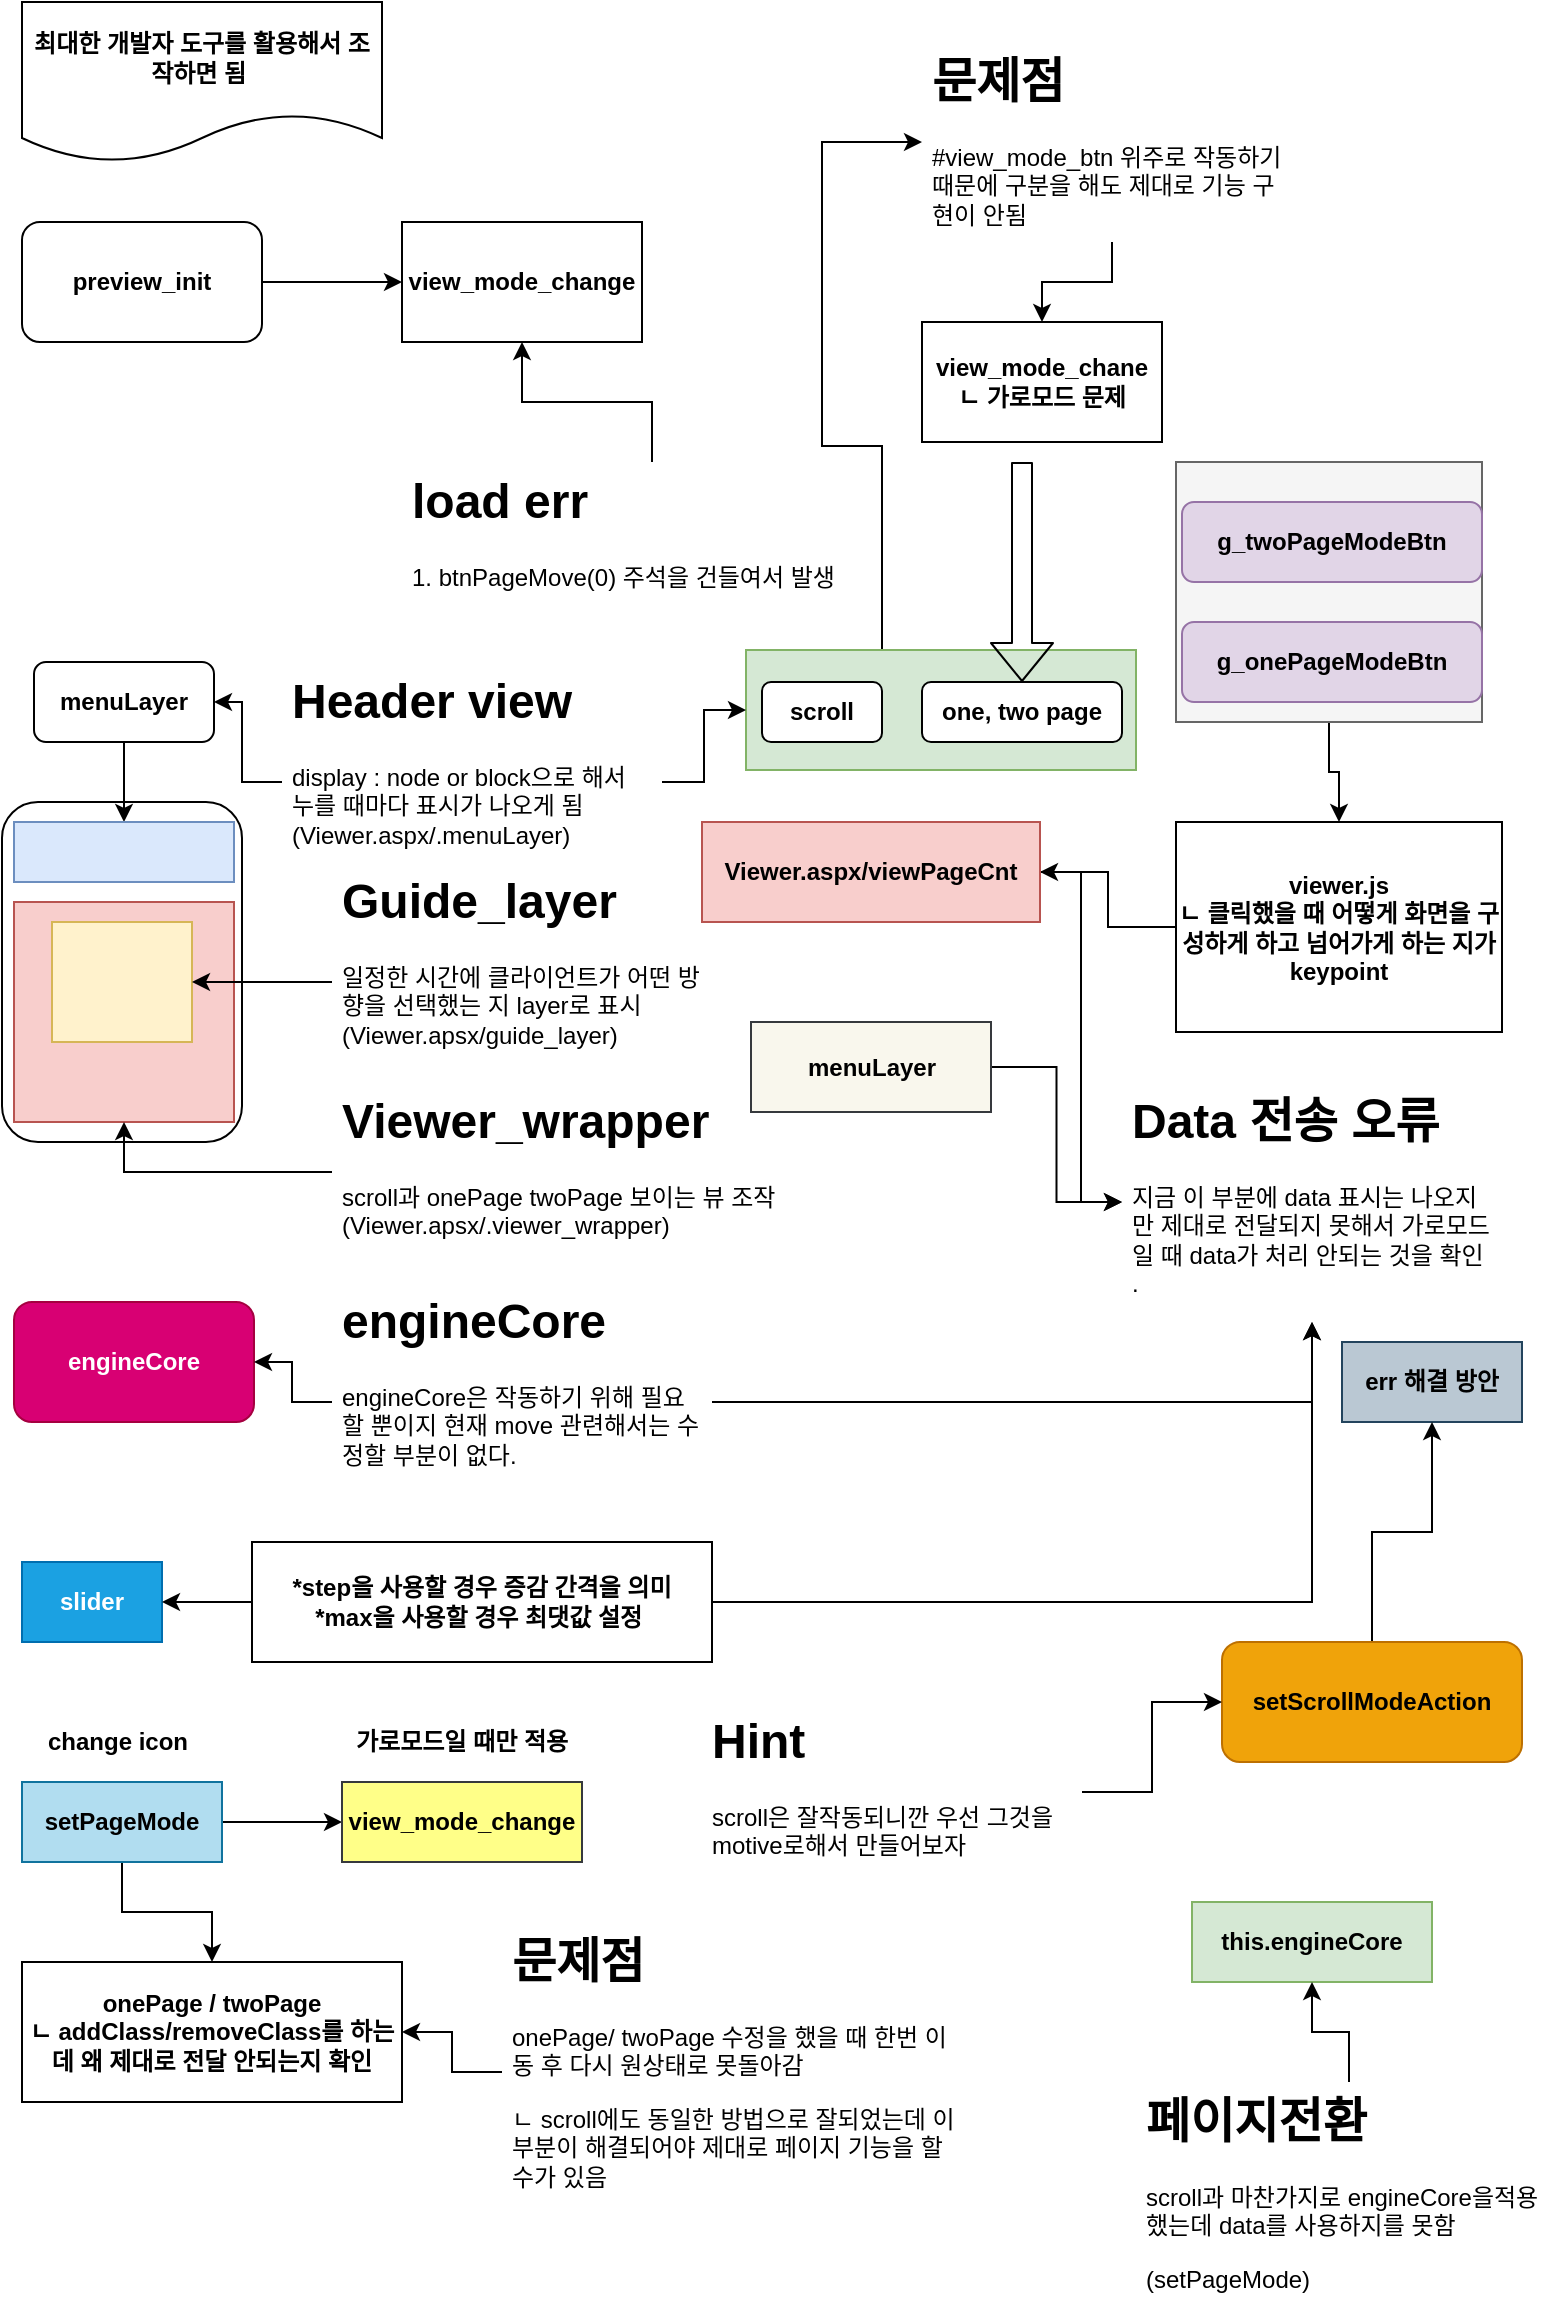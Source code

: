 <mxfile version="14.7.6" type="github">
  <diagram id="AyV75isDo_8azT4k6Xjb" name="Page-1">
    <mxGraphModel dx="1038" dy="547" grid="1" gridSize="10" guides="1" tooltips="1" connect="1" arrows="1" fold="1" page="1" pageScale="1" pageWidth="827" pageHeight="1169" math="0" shadow="0">
      <root>
        <mxCell id="0" />
        <mxCell id="1" parent="0" />
        <mxCell id="EiQ2DiT3cJEXJJtgzBad-34" style="edgeStyle=orthogonalEdgeStyle;rounded=0;orthogonalLoop=1;jettySize=auto;html=1;entryX=0.5;entryY=0;entryDx=0;entryDy=0;" parent="1" source="EiQ2DiT3cJEXJJtgzBad-32" target="EiQ2DiT3cJEXJJtgzBad-33" edge="1">
          <mxGeometry relative="1" as="geometry" />
        </mxCell>
        <mxCell id="EiQ2DiT3cJEXJJtgzBad-32" value="" style="rounded=0;whiteSpace=wrap;html=1;fillColor=#f5f5f5;strokeColor=#666666;fontColor=#333333;" parent="1" vertex="1">
          <mxGeometry x="597" y="240" width="153" height="130" as="geometry" />
        </mxCell>
        <mxCell id="EiQ2DiT3cJEXJJtgzBad-25" style="edgeStyle=orthogonalEdgeStyle;rounded=0;orthogonalLoop=1;jettySize=auto;html=1;entryX=0;entryY=0.5;entryDx=0;entryDy=0;" parent="1" source="EiQ2DiT3cJEXJJtgzBad-21" target="EiQ2DiT3cJEXJJtgzBad-24" edge="1">
          <mxGeometry relative="1" as="geometry">
            <Array as="points">
              <mxPoint x="450" y="232" />
              <mxPoint x="420" y="232" />
              <mxPoint x="420" y="80" />
            </Array>
          </mxGeometry>
        </mxCell>
        <mxCell id="EiQ2DiT3cJEXJJtgzBad-21" value="" style="rounded=0;whiteSpace=wrap;html=1;fillColor=#d5e8d4;strokeColor=#82b366;" parent="1" vertex="1">
          <mxGeometry x="382" y="334" width="195" height="60" as="geometry" />
        </mxCell>
        <mxCell id="EiQ2DiT3cJEXJJtgzBad-8" value="" style="rounded=1;whiteSpace=wrap;html=1;" parent="1" vertex="1">
          <mxGeometry x="10" y="410" width="120" height="170" as="geometry" />
        </mxCell>
        <mxCell id="EiQ2DiT3cJEXJJtgzBad-16" value="" style="whiteSpace=wrap;html=1;aspect=fixed;fillColor=#f8cecc;strokeColor=#b85450;" parent="1" vertex="1">
          <mxGeometry x="16" y="460" width="110" height="110" as="geometry" />
        </mxCell>
        <mxCell id="EiQ2DiT3cJEXJJtgzBad-12" value="" style="rounded=0;whiteSpace=wrap;html=1;fillColor=#fff2cc;strokeColor=#d6b656;" parent="1" vertex="1">
          <mxGeometry x="35" y="470" width="70" height="60" as="geometry" />
        </mxCell>
        <mxCell id="EiQ2DiT3cJEXJJtgzBad-3" style="edgeStyle=orthogonalEdgeStyle;rounded=0;orthogonalLoop=1;jettySize=auto;html=1;entryX=0;entryY=0.5;entryDx=0;entryDy=0;" parent="1" source="EiQ2DiT3cJEXJJtgzBad-1" target="EiQ2DiT3cJEXJJtgzBad-2" edge="1">
          <mxGeometry relative="1" as="geometry" />
        </mxCell>
        <mxCell id="EiQ2DiT3cJEXJJtgzBad-1" value="&lt;b&gt;preview_init&lt;/b&gt;" style="rounded=1;whiteSpace=wrap;html=1;" parent="1" vertex="1">
          <mxGeometry x="20" y="120" width="120" height="60" as="geometry" />
        </mxCell>
        <mxCell id="EiQ2DiT3cJEXJJtgzBad-2" value="&lt;b&gt;view_mode_change&lt;/b&gt;" style="rounded=0;whiteSpace=wrap;html=1;" parent="1" vertex="1">
          <mxGeometry x="210" y="120" width="120" height="60" as="geometry" />
        </mxCell>
        <mxCell id="EiQ2DiT3cJEXJJtgzBad-5" style="edgeStyle=orthogonalEdgeStyle;rounded=0;orthogonalLoop=1;jettySize=auto;html=1;entryX=0.5;entryY=1;entryDx=0;entryDy=0;" parent="1" source="EiQ2DiT3cJEXJJtgzBad-4" target="EiQ2DiT3cJEXJJtgzBad-2" edge="1">
          <mxGeometry relative="1" as="geometry" />
        </mxCell>
        <mxCell id="EiQ2DiT3cJEXJJtgzBad-4" value="&lt;h1&gt;load err&lt;/h1&gt;&lt;p&gt;1. btnPageMove(0) 주석을 건들여서 발생&amp;nbsp;&lt;/p&gt;" style="text;html=1;strokeColor=none;fillColor=none;spacing=5;spacingTop=-20;whiteSpace=wrap;overflow=hidden;rounded=0;" parent="1" vertex="1">
          <mxGeometry x="210" y="240" width="250" height="80" as="geometry" />
        </mxCell>
        <mxCell id="EiQ2DiT3cJEXJJtgzBad-6" value="&lt;b&gt;최대한 개발자 도구를 활용해서 조작하면 됨&amp;nbsp;&lt;/b&gt;" style="shape=document;whiteSpace=wrap;html=1;boundedLbl=1;" parent="1" vertex="1">
          <mxGeometry x="20" y="10" width="180" height="80" as="geometry" />
        </mxCell>
        <mxCell id="EiQ2DiT3cJEXJJtgzBad-10" style="edgeStyle=orthogonalEdgeStyle;rounded=0;orthogonalLoop=1;jettySize=auto;html=1;" parent="1" source="EiQ2DiT3cJEXJJtgzBad-7" target="EiQ2DiT3cJEXJJtgzBad-9" edge="1">
          <mxGeometry relative="1" as="geometry" />
        </mxCell>
        <mxCell id="EiQ2DiT3cJEXJJtgzBad-7" value="&lt;b&gt;menuLayer&lt;/b&gt;" style="rounded=1;whiteSpace=wrap;html=1;" parent="1" vertex="1">
          <mxGeometry x="26" y="340" width="90" height="40" as="geometry" />
        </mxCell>
        <mxCell id="EiQ2DiT3cJEXJJtgzBad-9" value="" style="rounded=0;whiteSpace=wrap;html=1;fillColor=#dae8fc;strokeColor=#6c8ebf;" parent="1" vertex="1">
          <mxGeometry x="16" y="420" width="110" height="30" as="geometry" />
        </mxCell>
        <mxCell id="EiQ2DiT3cJEXJJtgzBad-15" style="edgeStyle=orthogonalEdgeStyle;rounded=0;orthogonalLoop=1;jettySize=auto;html=1;entryX=1;entryY=0.5;entryDx=0;entryDy=0;" parent="1" source="EiQ2DiT3cJEXJJtgzBad-11" target="EiQ2DiT3cJEXJJtgzBad-7" edge="1">
          <mxGeometry relative="1" as="geometry" />
        </mxCell>
        <mxCell id="EiQ2DiT3cJEXJJtgzBad-23" style="edgeStyle=orthogonalEdgeStyle;rounded=0;orthogonalLoop=1;jettySize=auto;html=1;entryX=0;entryY=0.5;entryDx=0;entryDy=0;" parent="1" source="EiQ2DiT3cJEXJJtgzBad-11" target="EiQ2DiT3cJEXJJtgzBad-21" edge="1">
          <mxGeometry relative="1" as="geometry" />
        </mxCell>
        <mxCell id="EiQ2DiT3cJEXJJtgzBad-11" value="&lt;h1&gt;Header view&lt;/h1&gt;&lt;div&gt;display : node or block으로 해서&amp;nbsp;&lt;/div&gt;&lt;div&gt;누를 때마다 표시가 나오게 됨&amp;nbsp;&lt;/div&gt;&lt;div&gt;(Viewer.aspx/.menuLayer)&lt;/div&gt;" style="text;html=1;strokeColor=none;fillColor=none;spacing=5;spacingTop=-20;whiteSpace=wrap;overflow=hidden;rounded=0;" parent="1" vertex="1">
          <mxGeometry x="150" y="340" width="190" height="120" as="geometry" />
        </mxCell>
        <mxCell id="EiQ2DiT3cJEXJJtgzBad-14" style="edgeStyle=orthogonalEdgeStyle;rounded=0;orthogonalLoop=1;jettySize=auto;html=1;entryX=1;entryY=0.5;entryDx=0;entryDy=0;" parent="1" source="EiQ2DiT3cJEXJJtgzBad-13" target="EiQ2DiT3cJEXJJtgzBad-12" edge="1">
          <mxGeometry relative="1" as="geometry" />
        </mxCell>
        <mxCell id="EiQ2DiT3cJEXJJtgzBad-13" value="&lt;h1&gt;Guide_layer&lt;/h1&gt;&lt;div&gt;&lt;span&gt;일정한 시간에 클라이언트가 어떤 방향을 선택했는 지 layer로 표시&lt;/span&gt;&lt;/div&gt;&lt;div&gt;&lt;span&gt;(Viewer.apsx/guide_layer)&amp;nbsp;&amp;nbsp;&lt;/span&gt;&lt;br&gt;&lt;/div&gt;" style="text;html=1;strokeColor=none;fillColor=none;spacing=5;spacingTop=-20;whiteSpace=wrap;overflow=hidden;rounded=0;" parent="1" vertex="1">
          <mxGeometry x="175" y="440" width="190" height="120" as="geometry" />
        </mxCell>
        <mxCell id="EiQ2DiT3cJEXJJtgzBad-18" style="edgeStyle=orthogonalEdgeStyle;rounded=0;orthogonalLoop=1;jettySize=auto;html=1;entryX=0.5;entryY=1;entryDx=0;entryDy=0;" parent="1" source="EiQ2DiT3cJEXJJtgzBad-17" target="EiQ2DiT3cJEXJJtgzBad-16" edge="1">
          <mxGeometry relative="1" as="geometry" />
        </mxCell>
        <mxCell id="EiQ2DiT3cJEXJJtgzBad-17" value="&lt;h1&gt;Viewer_wrapper&lt;/h1&gt;&lt;div&gt;&lt;span&gt;scroll과 onePage twoPage 보이는 뷰 조작&amp;nbsp;&lt;/span&gt;&lt;br&gt;&lt;/div&gt;&lt;div&gt;&lt;span&gt;(Viewer.apsx/.viewer_wrapper)&lt;/span&gt;&lt;/div&gt;" style="text;html=1;strokeColor=none;fillColor=none;spacing=5;spacingTop=-20;whiteSpace=wrap;overflow=hidden;rounded=0;" parent="1" vertex="1">
          <mxGeometry x="175" y="550" width="245" height="90" as="geometry" />
        </mxCell>
        <mxCell id="EiQ2DiT3cJEXJJtgzBad-19" value="&lt;b&gt;scroll&lt;/b&gt;" style="rounded=1;whiteSpace=wrap;html=1;" parent="1" vertex="1">
          <mxGeometry x="390" y="350" width="60" height="30" as="geometry" />
        </mxCell>
        <mxCell id="EiQ2DiT3cJEXJJtgzBad-20" value="&lt;b&gt;one, two page&lt;/b&gt;" style="rounded=1;whiteSpace=wrap;html=1;" parent="1" vertex="1">
          <mxGeometry x="470" y="350" width="100" height="30" as="geometry" />
        </mxCell>
        <mxCell id="EiQ2DiT3cJEXJJtgzBad-27" style="edgeStyle=orthogonalEdgeStyle;rounded=0;orthogonalLoop=1;jettySize=auto;html=1;entryX=0.5;entryY=0;entryDx=0;entryDy=0;" parent="1" source="EiQ2DiT3cJEXJJtgzBad-24" target="EiQ2DiT3cJEXJJtgzBad-26" edge="1">
          <mxGeometry relative="1" as="geometry" />
        </mxCell>
        <mxCell id="EiQ2DiT3cJEXJJtgzBad-24" value="&lt;h1&gt;문제점&lt;/h1&gt;&lt;p&gt;#view_mode_btn 위주로 작동하기 때문에 구분을 해도 제대로 기능 구현이 안됨&amp;nbsp;&lt;/p&gt;" style="text;html=1;strokeColor=none;fillColor=none;spacing=5;spacingTop=-20;whiteSpace=wrap;overflow=hidden;rounded=0;" parent="1" vertex="1">
          <mxGeometry x="470" y="30" width="190" height="100" as="geometry" />
        </mxCell>
        <mxCell id="EiQ2DiT3cJEXJJtgzBad-26" value="&lt;b&gt;view_mode_chane&lt;br&gt;ㄴ 가로모드 문제&lt;/b&gt;" style="rounded=0;whiteSpace=wrap;html=1;" parent="1" vertex="1">
          <mxGeometry x="470" y="170" width="120" height="60" as="geometry" />
        </mxCell>
        <mxCell id="EiQ2DiT3cJEXJJtgzBad-28" value="" style="shape=flexArrow;endArrow=classic;html=1;entryX=0.5;entryY=0;entryDx=0;entryDy=0;" parent="1" target="EiQ2DiT3cJEXJJtgzBad-20" edge="1">
          <mxGeometry width="50" height="50" relative="1" as="geometry">
            <mxPoint x="520" y="240" as="sourcePoint" />
            <mxPoint x="700" y="250" as="targetPoint" />
          </mxGeometry>
        </mxCell>
        <mxCell id="EiQ2DiT3cJEXJJtgzBad-29" value="&lt;b&gt;g_twoPageModeBtn&lt;/b&gt;" style="rounded=1;whiteSpace=wrap;html=1;fillColor=#e1d5e7;strokeColor=#9673a6;" parent="1" vertex="1">
          <mxGeometry x="600" y="260" width="150" height="40" as="geometry" />
        </mxCell>
        <mxCell id="EiQ2DiT3cJEXJJtgzBad-30" value="&lt;b&gt;g_onePageModeBtn&lt;/b&gt;" style="rounded=1;whiteSpace=wrap;html=1;fillColor=#e1d5e7;strokeColor=#9673a6;" parent="1" vertex="1">
          <mxGeometry x="600" y="320" width="150" height="40" as="geometry" />
        </mxCell>
        <mxCell id="EiQ2DiT3cJEXJJtgzBad-36" style="edgeStyle=orthogonalEdgeStyle;rounded=0;orthogonalLoop=1;jettySize=auto;html=1;entryX=1;entryY=0.5;entryDx=0;entryDy=0;" parent="1" source="EiQ2DiT3cJEXJJtgzBad-33" target="EiQ2DiT3cJEXJJtgzBad-35" edge="1">
          <mxGeometry relative="1" as="geometry" />
        </mxCell>
        <mxCell id="EiQ2DiT3cJEXJJtgzBad-33" value="&lt;b&gt;viewer.js&lt;br&gt;ㄴ 클릭했을 때 어떻게 화면을 구성하게 하고 넘어가게 하는 지가 keypoint&lt;br&gt;&lt;/b&gt;" style="rounded=0;whiteSpace=wrap;html=1;" parent="1" vertex="1">
          <mxGeometry x="597" y="420" width="163" height="105" as="geometry" />
        </mxCell>
        <mxCell id="EiQ2DiT3cJEXJJtgzBad-41" style="edgeStyle=orthogonalEdgeStyle;rounded=0;orthogonalLoop=1;jettySize=auto;html=1;entryX=0;entryY=0.5;entryDx=0;entryDy=0;" parent="1" source="EiQ2DiT3cJEXJJtgzBad-35" target="EiQ2DiT3cJEXJJtgzBad-40" edge="1">
          <mxGeometry relative="1" as="geometry" />
        </mxCell>
        <mxCell id="EiQ2DiT3cJEXJJtgzBad-35" value="&lt;b&gt;Viewer.aspx/viewPageCnt&lt;/b&gt;" style="rounded=0;whiteSpace=wrap;html=1;fillColor=#f8cecc;strokeColor=#b85450;" parent="1" vertex="1">
          <mxGeometry x="360" y="420" width="169" height="50" as="geometry" />
        </mxCell>
        <mxCell id="EiQ2DiT3cJEXJJtgzBad-42" style="edgeStyle=orthogonalEdgeStyle;rounded=0;orthogonalLoop=1;jettySize=auto;html=1;entryX=0;entryY=0.5;entryDx=0;entryDy=0;" parent="1" source="EiQ2DiT3cJEXJJtgzBad-39" target="EiQ2DiT3cJEXJJtgzBad-40" edge="1">
          <mxGeometry relative="1" as="geometry" />
        </mxCell>
        <mxCell id="EiQ2DiT3cJEXJJtgzBad-39" value="&lt;b&gt;menuLayer&lt;/b&gt;" style="rounded=0;whiteSpace=wrap;html=1;fillColor=#f9f7ed;strokeColor=#36393d;" parent="1" vertex="1">
          <mxGeometry x="384.5" y="520" width="120" height="45" as="geometry" />
        </mxCell>
        <mxCell id="EiQ2DiT3cJEXJJtgzBad-40" value="&lt;h1&gt;Data 전송 오류&lt;/h1&gt;&lt;p&gt;지금 이 부분에 data 표시는 나오지만 제대로 전달되지 못해서 가로모드일 때 data가 처리 안되는 것을 확인 .&lt;/p&gt;" style="text;html=1;strokeColor=none;fillColor=none;spacing=5;spacingTop=-20;whiteSpace=wrap;overflow=hidden;rounded=0;" parent="1" vertex="1">
          <mxGeometry x="570" y="550" width="190" height="120" as="geometry" />
        </mxCell>
        <mxCell id="EiQ2DiT3cJEXJJtgzBad-43" value="&lt;b&gt;engineCore&lt;/b&gt;" style="rounded=1;whiteSpace=wrap;html=1;fillColor=#d80073;strokeColor=#A50040;fontColor=#ffffff;" parent="1" vertex="1">
          <mxGeometry x="16" y="660" width="120" height="60" as="geometry" />
        </mxCell>
        <mxCell id="EiQ2DiT3cJEXJJtgzBad-45" style="edgeStyle=orthogonalEdgeStyle;rounded=0;orthogonalLoop=1;jettySize=auto;html=1;entryX=1;entryY=0.5;entryDx=0;entryDy=0;" parent="1" source="EiQ2DiT3cJEXJJtgzBad-44" target="EiQ2DiT3cJEXJJtgzBad-43" edge="1">
          <mxGeometry relative="1" as="geometry" />
        </mxCell>
        <mxCell id="EiQ2DiT3cJEXJJtgzBad-51" style="edgeStyle=orthogonalEdgeStyle;rounded=0;orthogonalLoop=1;jettySize=auto;html=1;entryX=0.5;entryY=1;entryDx=0;entryDy=0;" parent="1" source="EiQ2DiT3cJEXJJtgzBad-44" target="EiQ2DiT3cJEXJJtgzBad-40" edge="1">
          <mxGeometry relative="1" as="geometry" />
        </mxCell>
        <mxCell id="EiQ2DiT3cJEXJJtgzBad-44" value="&lt;h1&gt;engineCore&lt;/h1&gt;&lt;div&gt;engineCore은 작동하기 위해 필요할 뿐이지 현재 move 관련해서는 수정할 부분이 없다.&amp;nbsp;&lt;/div&gt;" style="text;html=1;strokeColor=none;fillColor=none;spacing=5;spacingTop=-20;whiteSpace=wrap;overflow=hidden;rounded=0;" parent="1" vertex="1">
          <mxGeometry x="175" y="650" width="190" height="120" as="geometry" />
        </mxCell>
        <mxCell id="EiQ2DiT3cJEXJJtgzBad-46" value="&lt;b&gt;slider&lt;/b&gt;" style="rounded=0;whiteSpace=wrap;html=1;fillColor=#1ba1e2;strokeColor=#006EAF;fontColor=#ffffff;" parent="1" vertex="1">
          <mxGeometry x="20" y="790" width="70" height="40" as="geometry" />
        </mxCell>
        <mxCell id="EiQ2DiT3cJEXJJtgzBad-50" style="edgeStyle=orthogonalEdgeStyle;rounded=0;orthogonalLoop=1;jettySize=auto;html=1;" parent="1" source="EiQ2DiT3cJEXJJtgzBad-48" target="EiQ2DiT3cJEXJJtgzBad-46" edge="1">
          <mxGeometry relative="1" as="geometry" />
        </mxCell>
        <mxCell id="EiQ2DiT3cJEXJJtgzBad-52" style="edgeStyle=orthogonalEdgeStyle;rounded=0;orthogonalLoop=1;jettySize=auto;html=1;entryX=0.5;entryY=1;entryDx=0;entryDy=0;" parent="1" source="EiQ2DiT3cJEXJJtgzBad-48" target="EiQ2DiT3cJEXJJtgzBad-40" edge="1">
          <mxGeometry relative="1" as="geometry" />
        </mxCell>
        <mxCell id="EiQ2DiT3cJEXJJtgzBad-48" value="&lt;b&gt;*step을 사용할 경우 증감 간격을 의미&lt;br&gt;*max을 사용할 경우&amp;nbsp;최댓값 설정&amp;nbsp;&lt;/b&gt;" style="rounded=0;whiteSpace=wrap;html=1;" parent="1" vertex="1">
          <mxGeometry x="135" y="780" width="230" height="60" as="geometry" />
        </mxCell>
        <mxCell id="EiQ2DiT3cJEXJJtgzBad-53" value="&lt;b&gt;err 해결 방안&lt;/b&gt;" style="rounded=0;whiteSpace=wrap;html=1;fillColor=#bac8d3;strokeColor=#23445d;" parent="1" vertex="1">
          <mxGeometry x="680" y="680" width="90" height="40" as="geometry" />
        </mxCell>
        <mxCell id="lw9n9mjr9GTRmPxPMdEP-5" style="edgeStyle=orthogonalEdgeStyle;rounded=0;orthogonalLoop=1;jettySize=auto;html=1;entryX=0.5;entryY=1;entryDx=0;entryDy=0;" parent="1" source="lw9n9mjr9GTRmPxPMdEP-1" target="EiQ2DiT3cJEXJJtgzBad-53" edge="1">
          <mxGeometry relative="1" as="geometry" />
        </mxCell>
        <mxCell id="lw9n9mjr9GTRmPxPMdEP-1" value="&lt;b&gt;setScrollModeAction&lt;/b&gt;" style="rounded=1;whiteSpace=wrap;html=1;fillColor=#f0a30a;strokeColor=#BD7000;fontColor=#000000;" parent="1" vertex="1">
          <mxGeometry x="620" y="830" width="150" height="60" as="geometry" />
        </mxCell>
        <mxCell id="lw9n9mjr9GTRmPxPMdEP-4" style="edgeStyle=orthogonalEdgeStyle;rounded=0;orthogonalLoop=1;jettySize=auto;html=1;entryX=0;entryY=0.5;entryDx=0;entryDy=0;" parent="1" source="lw9n9mjr9GTRmPxPMdEP-2" target="lw9n9mjr9GTRmPxPMdEP-1" edge="1">
          <mxGeometry relative="1" as="geometry" />
        </mxCell>
        <mxCell id="lw9n9mjr9GTRmPxPMdEP-2" value="&lt;h1&gt;Hint&lt;/h1&gt;&lt;div&gt;scroll은 잘작동되니깐 우선 그것을 motive로해서 만들어보자&amp;nbsp;&lt;/div&gt;" style="text;html=1;strokeColor=none;fillColor=none;spacing=5;spacingTop=-20;whiteSpace=wrap;overflow=hidden;rounded=0;" parent="1" vertex="1">
          <mxGeometry x="360" y="860" width="190" height="90" as="geometry" />
        </mxCell>
        <mxCell id="lw9n9mjr9GTRmPxPMdEP-8" style="edgeStyle=orthogonalEdgeStyle;rounded=0;orthogonalLoop=1;jettySize=auto;html=1;entryX=0.5;entryY=0;entryDx=0;entryDy=0;" parent="1" source="lw9n9mjr9GTRmPxPMdEP-6" target="lw9n9mjr9GTRmPxPMdEP-7" edge="1">
          <mxGeometry relative="1" as="geometry" />
        </mxCell>
        <mxCell id="QS6sScq16oVGHTHTS8OC-7" style="edgeStyle=orthogonalEdgeStyle;rounded=0;orthogonalLoop=1;jettySize=auto;html=1;entryX=0;entryY=0.5;entryDx=0;entryDy=0;" parent="1" source="lw9n9mjr9GTRmPxPMdEP-6" target="QS6sScq16oVGHTHTS8OC-5" edge="1">
          <mxGeometry relative="1" as="geometry" />
        </mxCell>
        <mxCell id="lw9n9mjr9GTRmPxPMdEP-6" value="&lt;b&gt;setPageMode&lt;/b&gt;" style="rounded=0;whiteSpace=wrap;html=1;fillColor=#b1ddf0;strokeColor=#10739e;" parent="1" vertex="1">
          <mxGeometry x="20" y="900" width="100" height="40" as="geometry" />
        </mxCell>
        <mxCell id="lw9n9mjr9GTRmPxPMdEP-7" value="&lt;b&gt;onePage / twoPage&lt;br&gt;ㄴ addClass/removeClass를 하는데 왜 제대로 전달 안되는지 확인&lt;/b&gt;" style="rounded=0;whiteSpace=wrap;html=1;" parent="1" vertex="1">
          <mxGeometry x="20" y="990" width="190" height="70" as="geometry" />
        </mxCell>
        <mxCell id="QS6sScq16oVGHTHTS8OC-3" style="edgeStyle=orthogonalEdgeStyle;rounded=0;orthogonalLoop=1;jettySize=auto;html=1;entryX=1;entryY=0.5;entryDx=0;entryDy=0;" parent="1" source="QS6sScq16oVGHTHTS8OC-2" target="lw9n9mjr9GTRmPxPMdEP-7" edge="1">
          <mxGeometry relative="1" as="geometry" />
        </mxCell>
        <mxCell id="QS6sScq16oVGHTHTS8OC-2" value="&lt;h1&gt;문제점&lt;/h1&gt;&lt;p&gt;onePage/ twoPage 수정을 했을 때 한번 이동 후 다시 원상태로 못돌아감&amp;nbsp;&lt;/p&gt;&lt;p&gt;ㄴ scroll에도 동일한 방법으로 잘되었는데 이 부분이 해결되어야 제대로 페이지 기능을 할 수가 있음&lt;/p&gt;" style="text;html=1;strokeColor=none;fillColor=none;spacing=5;spacingTop=-20;whiteSpace=wrap;overflow=hidden;rounded=0;" parent="1" vertex="1">
          <mxGeometry x="260" y="970" width="230" height="150" as="geometry" />
        </mxCell>
        <mxCell id="QS6sScq16oVGHTHTS8OC-4" value="&lt;b&gt;change icon&lt;/b&gt;" style="text;html=1;strokeColor=none;fillColor=none;align=center;verticalAlign=middle;whiteSpace=wrap;rounded=0;" parent="1" vertex="1">
          <mxGeometry x="26" y="870" width="84" height="20" as="geometry" />
        </mxCell>
        <mxCell id="QS6sScq16oVGHTHTS8OC-5" value="&lt;b&gt;view_mode_change&lt;/b&gt;" style="rounded=0;whiteSpace=wrap;html=1;fillColor=#ffff88;strokeColor=#36393d;" parent="1" vertex="1">
          <mxGeometry x="180" y="900" width="120" height="40" as="geometry" />
        </mxCell>
        <mxCell id="QS6sScq16oVGHTHTS8OC-8" value="&lt;b&gt;가로모드일 때만 적용&lt;/b&gt;" style="text;html=1;strokeColor=none;fillColor=none;align=left;verticalAlign=middle;whiteSpace=wrap;rounded=0;" parent="1" vertex="1">
          <mxGeometry x="185" y="870" width="120" height="20" as="geometry" />
        </mxCell>
        <mxCell id="U4054JoAznHOPnffeyLD-1" value="&lt;b&gt;this.engineCore&lt;/b&gt;" style="rounded=0;whiteSpace=wrap;html=1;fillColor=#d5e8d4;strokeColor=#82b366;" vertex="1" parent="1">
          <mxGeometry x="605" y="960" width="120" height="40" as="geometry" />
        </mxCell>
        <mxCell id="U4054JoAznHOPnffeyLD-4" style="edgeStyle=orthogonalEdgeStyle;rounded=0;orthogonalLoop=1;jettySize=auto;html=1;" edge="1" parent="1" source="U4054JoAznHOPnffeyLD-3" target="U4054JoAznHOPnffeyLD-1">
          <mxGeometry relative="1" as="geometry" />
        </mxCell>
        <mxCell id="U4054JoAznHOPnffeyLD-3" value="&lt;h1&gt;페이지전환&lt;/h1&gt;&lt;p&gt;scroll과 마찬가지로 engineCore을적용했는데 data를 사용하지를 못함&amp;nbsp;&lt;/p&gt;&lt;p&gt;(setPageMode)&lt;/p&gt;" style="text;html=1;strokeColor=none;fillColor=none;spacing=5;spacingTop=-20;whiteSpace=wrap;overflow=hidden;rounded=0;" vertex="1" parent="1">
          <mxGeometry x="577" y="1050" width="213" height="111" as="geometry" />
        </mxCell>
      </root>
    </mxGraphModel>
  </diagram>
</mxfile>
